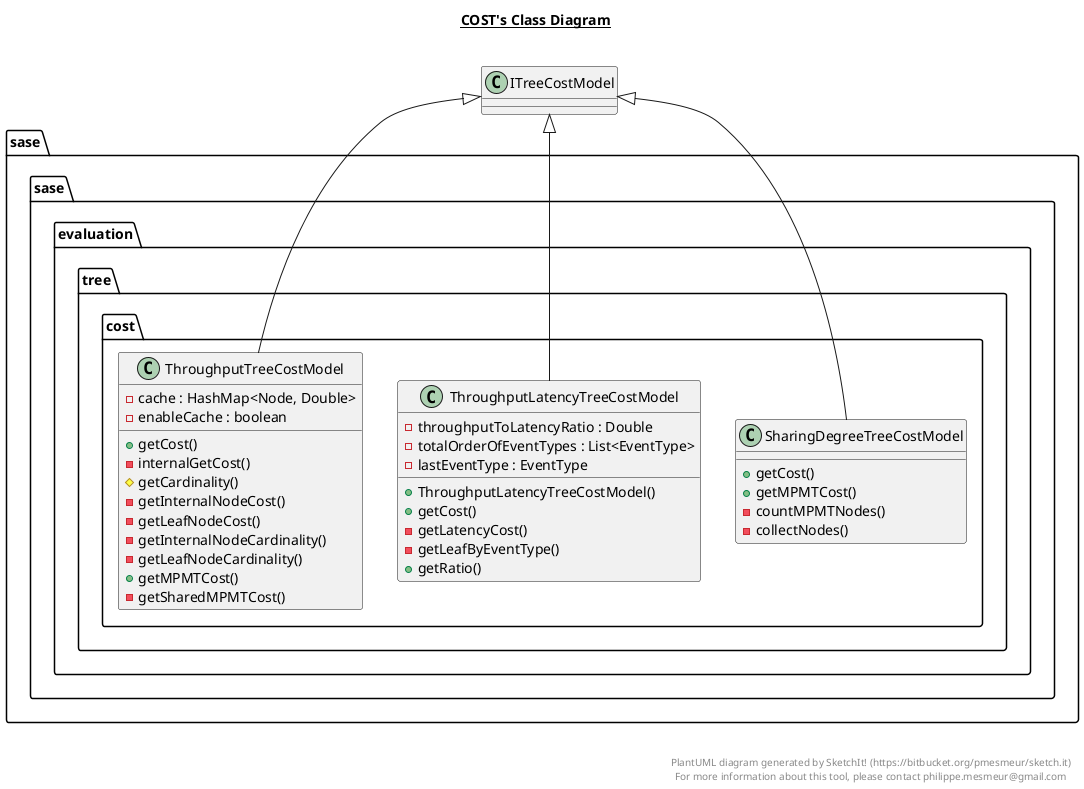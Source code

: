 @startuml

title __COST's Class Diagram__\n

  package sase.sase.evaluation {
    package sase.sase.evaluation.tree {
      package sase.sase.evaluation.tree.cost {
        class SharingDegreeTreeCostModel {
            + getCost()
            + getMPMTCost()
            - countMPMTNodes()
            - collectNodes()
        }
      }
    }
  }
  

  package sase.sase.evaluation {
    package sase.sase.evaluation.tree {
      package sase.sase.evaluation.tree.cost {
        class ThroughputLatencyTreeCostModel {
            - throughputToLatencyRatio : Double
            - totalOrderOfEventTypes : List<EventType>
            - lastEventType : EventType
            + ThroughputLatencyTreeCostModel()
            + getCost()
            - getLatencyCost()
            - getLeafByEventType()
            + getRatio()
        }
      }
    }
  }
  

  package sase.sase.evaluation {
    package sase.sase.evaluation.tree {
      package sase.sase.evaluation.tree.cost {
        class ThroughputTreeCostModel {
            - cache : HashMap<Node, Double>
            - enableCache : boolean
            + getCost()
            - internalGetCost()
            # getCardinality()
            - getInternalNodeCost()
            - getLeafNodeCost()
            - getInternalNodeCardinality()
            - getLeafNodeCardinality()
            + getMPMTCost()
            - getSharedMPMTCost()
        }
      }
    }
  }
  

  SharingDegreeTreeCostModel -up-|> ITreeCostModel
  ThroughputLatencyTreeCostModel -up-|> ITreeCostModel
  ThroughputTreeCostModel -up-|> ITreeCostModel


right footer


PlantUML diagram generated by SketchIt! (https://bitbucket.org/pmesmeur/sketch.it)
For more information about this tool, please contact philippe.mesmeur@gmail.com
endfooter

@enduml
